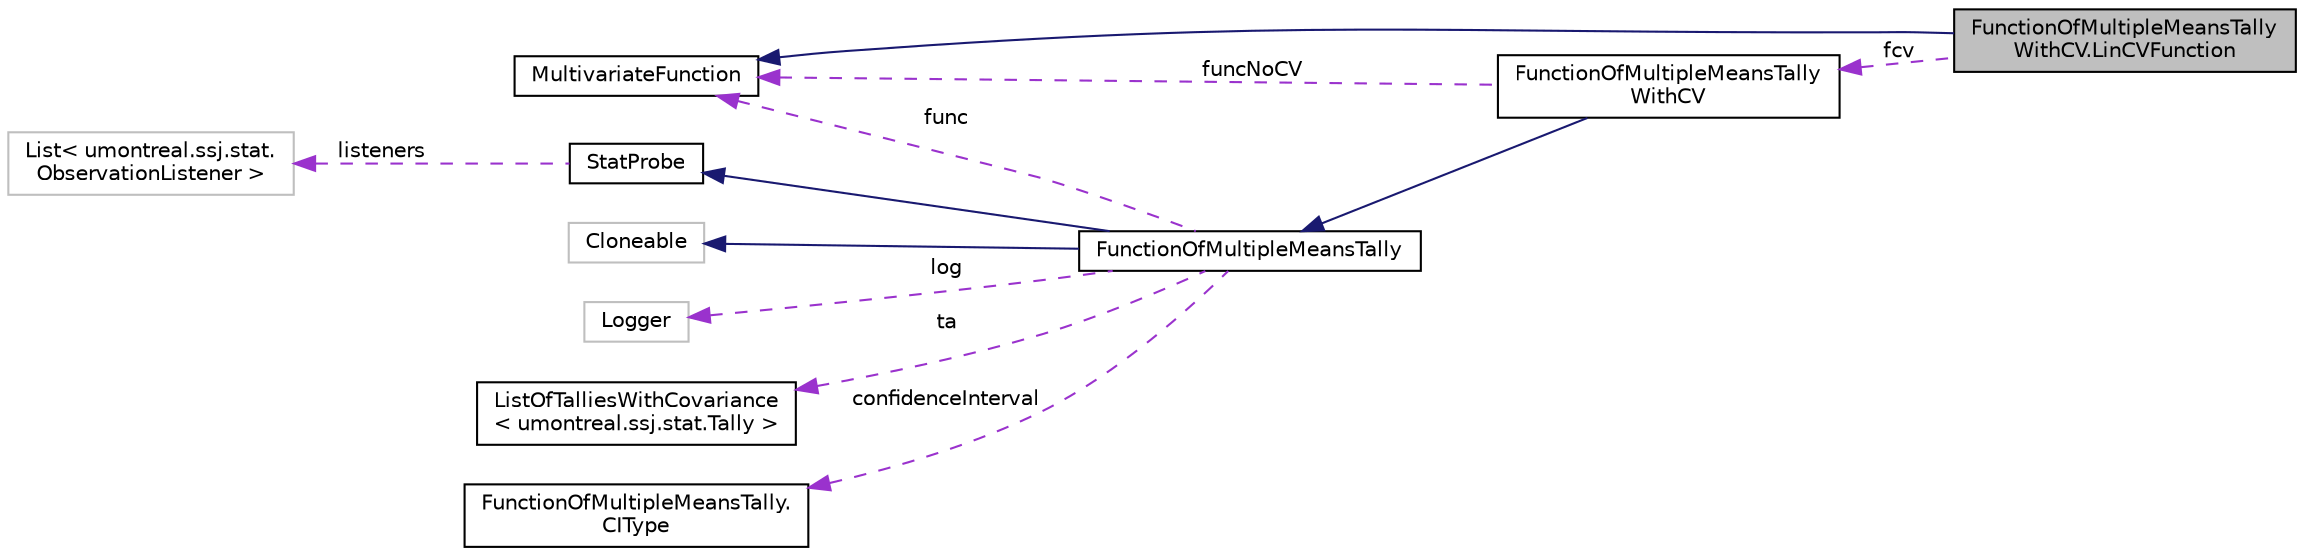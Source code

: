 digraph "FunctionOfMultipleMeansTallyWithCV.LinCVFunction"
{
 // INTERACTIVE_SVG=YES
  bgcolor="transparent";
  edge [fontname="Helvetica",fontsize="10",labelfontname="Helvetica",labelfontsize="10"];
  node [fontname="Helvetica",fontsize="10",shape=record];
  rankdir="LR";
  Node2 [label="FunctionOfMultipleMeansTally\lWithCV.LinCVFunction",height=0.2,width=0.4,color="black", fillcolor="grey75", style="filled", fontcolor="black"];
  Node3 -> Node2 [dir="back",color="midnightblue",fontsize="10",style="solid",fontname="Helvetica"];
  Node3 [label="MultivariateFunction",height=0.2,width=0.4,color="black",URL="$df/d60/interfaceumontreal_1_1ssj_1_1util_1_1MultivariateFunction.html",tooltip="Represents a function of multiple variables. "];
  Node4 -> Node2 [dir="back",color="darkorchid3",fontsize="10",style="dashed",label=" fcv" ,fontname="Helvetica"];
  Node4 [label="FunctionOfMultipleMeansTally\lWithCV",height=0.2,width=0.4,color="black",URL="$d0/d98/classumontreal_1_1ssj_1_1stat_1_1list_1_1lincv_1_1FunctionOfMultipleMeansTallyWithCV.html",tooltip="Represents a function of multiple means tally for an estimator with linear control variables..."];
  Node5 -> Node4 [dir="back",color="midnightblue",fontsize="10",style="solid",fontname="Helvetica"];
  Node5 [label="FunctionOfMultipleMeansTally",height=0.2,width=0.4,color="black",URL="$da/dee/classumontreal_1_1ssj_1_1stat_1_1FunctionOfMultipleMeansTally.html",tooltip="Represents a statistical collector for estimating a function of multiple means with a confidence inte..."];
  Node6 -> Node5 [dir="back",color="midnightblue",fontsize="10",style="solid",fontname="Helvetica"];
  Node6 [label="StatProbe",height=0.2,width=0.4,color="black",URL="$d5/d8e/classumontreal_1_1ssj_1_1stat_1_1StatProbe.html",tooltip="The objects of this class are statistical probes or collectors, which are elementary devices for coll..."];
  Node7 -> Node6 [dir="back",color="darkorchid3",fontsize="10",style="dashed",label=" listeners" ,fontname="Helvetica"];
  Node7 [label="List\< umontreal.ssj.stat.\lObservationListener \>",height=0.2,width=0.4,color="grey75"];
  Node8 -> Node5 [dir="back",color="midnightblue",fontsize="10",style="solid",fontname="Helvetica"];
  Node8 [label="Cloneable",height=0.2,width=0.4,color="grey75"];
  Node9 -> Node5 [dir="back",color="darkorchid3",fontsize="10",style="dashed",label=" log" ,fontname="Helvetica"];
  Node9 [label="Logger",height=0.2,width=0.4,color="grey75"];
  Node3 -> Node5 [dir="back",color="darkorchid3",fontsize="10",style="dashed",label=" func" ,fontname="Helvetica"];
  Node10 -> Node5 [dir="back",color="darkorchid3",fontsize="10",style="dashed",label=" ta" ,fontname="Helvetica"];
  Node10 [label="ListOfTalliesWithCovariance\l\< umontreal.ssj.stat.Tally \>",height=0.2,width=0.4,color="black",URL="$dd/d72/classumontreal_1_1ssj_1_1stat_1_1list_1_1ListOfTalliesWithCovariance.html"];
  Node11 -> Node5 [dir="back",color="darkorchid3",fontsize="10",style="dashed",label=" confidenceInterval" ,fontname="Helvetica"];
  Node11 [label="FunctionOfMultipleMeansTally.\lCIType",height=0.2,width=0.4,color="black",URL="$d7/d0f/enumumontreal_1_1ssj_1_1stat_1_1FunctionOfMultipleMeansTally_1_1CIType.html"];
  Node3 -> Node4 [dir="back",color="darkorchid3",fontsize="10",style="dashed",label=" funcNoCV" ,fontname="Helvetica"];
}
